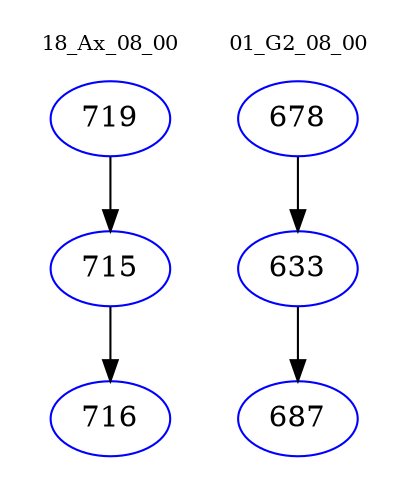 digraph{
subgraph cluster_0 {
color = white
label = "18_Ax_08_00";
fontsize=10;
T0_719 [label="719", color="blue"]
T0_719 -> T0_715 [color="black"]
T0_715 [label="715", color="blue"]
T0_715 -> T0_716 [color="black"]
T0_716 [label="716", color="blue"]
}
subgraph cluster_1 {
color = white
label = "01_G2_08_00";
fontsize=10;
T1_678 [label="678", color="blue"]
T1_678 -> T1_633 [color="black"]
T1_633 [label="633", color="blue"]
T1_633 -> T1_687 [color="black"]
T1_687 [label="687", color="blue"]
}
}
